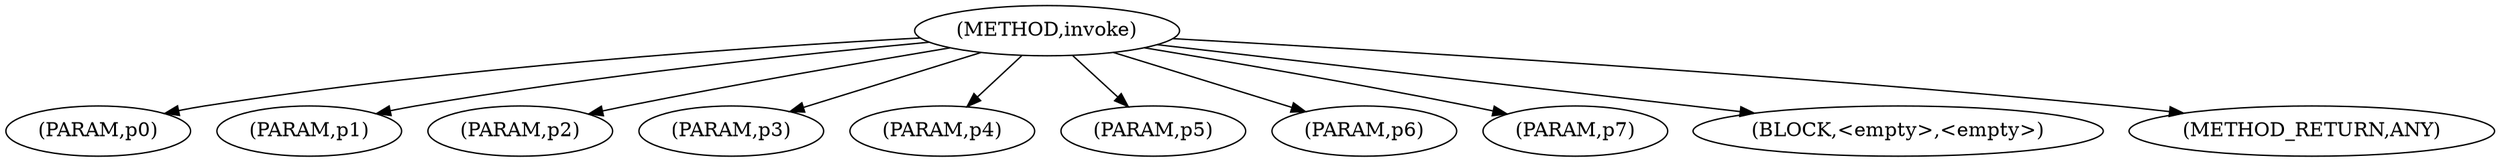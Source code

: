 digraph "invoke" {  
"236" [label = <(METHOD,invoke)> ]
"237" [label = <(PARAM,p0)> ]
"238" [label = <(PARAM,p1)> ]
"239" [label = <(PARAM,p2)> ]
"240" [label = <(PARAM,p3)> ]
"241" [label = <(PARAM,p4)> ]
"242" [label = <(PARAM,p5)> ]
"243" [label = <(PARAM,p6)> ]
"244" [label = <(PARAM,p7)> ]
"245" [label = <(BLOCK,&lt;empty&gt;,&lt;empty&gt;)> ]
"246" [label = <(METHOD_RETURN,ANY)> ]
  "236" -> "237" 
  "236" -> "238" 
  "236" -> "245" 
  "236" -> "239" 
  "236" -> "246" 
  "236" -> "240" 
  "236" -> "241" 
  "236" -> "242" 
  "236" -> "243" 
  "236" -> "244" 
}
